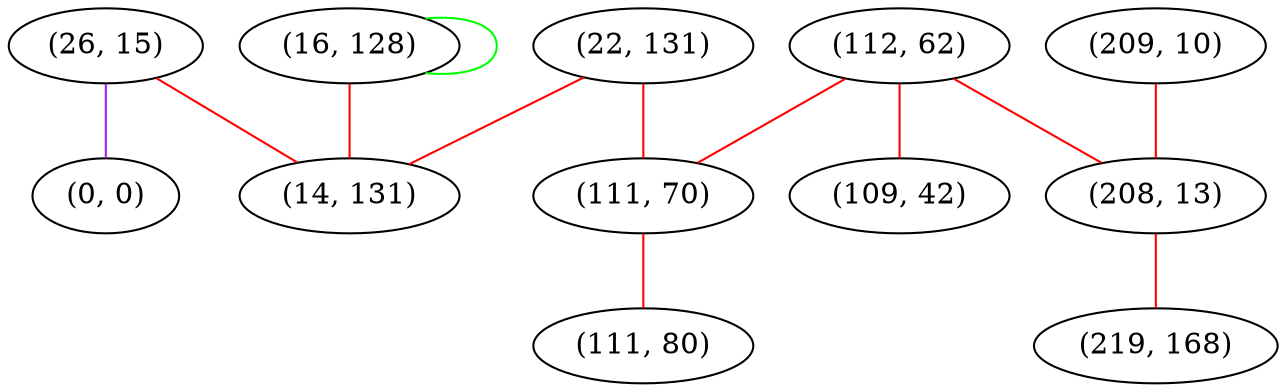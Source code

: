 graph "" {
"(26, 15)";
"(22, 131)";
"(0, 0)";
"(209, 10)";
"(112, 62)";
"(208, 13)";
"(219, 168)";
"(111, 70)";
"(16, 128)";
"(14, 131)";
"(111, 80)";
"(109, 42)";
"(26, 15)" -- "(14, 131)"  [color=red, key=0, weight=1];
"(26, 15)" -- "(0, 0)"  [color=purple, key=0, weight=4];
"(22, 131)" -- "(14, 131)"  [color=red, key=0, weight=1];
"(22, 131)" -- "(111, 70)"  [color=red, key=0, weight=1];
"(209, 10)" -- "(208, 13)"  [color=red, key=0, weight=1];
"(112, 62)" -- "(109, 42)"  [color=red, key=0, weight=1];
"(112, 62)" -- "(111, 70)"  [color=red, key=0, weight=1];
"(112, 62)" -- "(208, 13)"  [color=red, key=0, weight=1];
"(208, 13)" -- "(219, 168)"  [color=red, key=0, weight=1];
"(111, 70)" -- "(111, 80)"  [color=red, key=0, weight=1];
"(16, 128)" -- "(14, 131)"  [color=red, key=0, weight=1];
"(16, 128)" -- "(16, 128)"  [color=green, key=0, weight=2];
}
